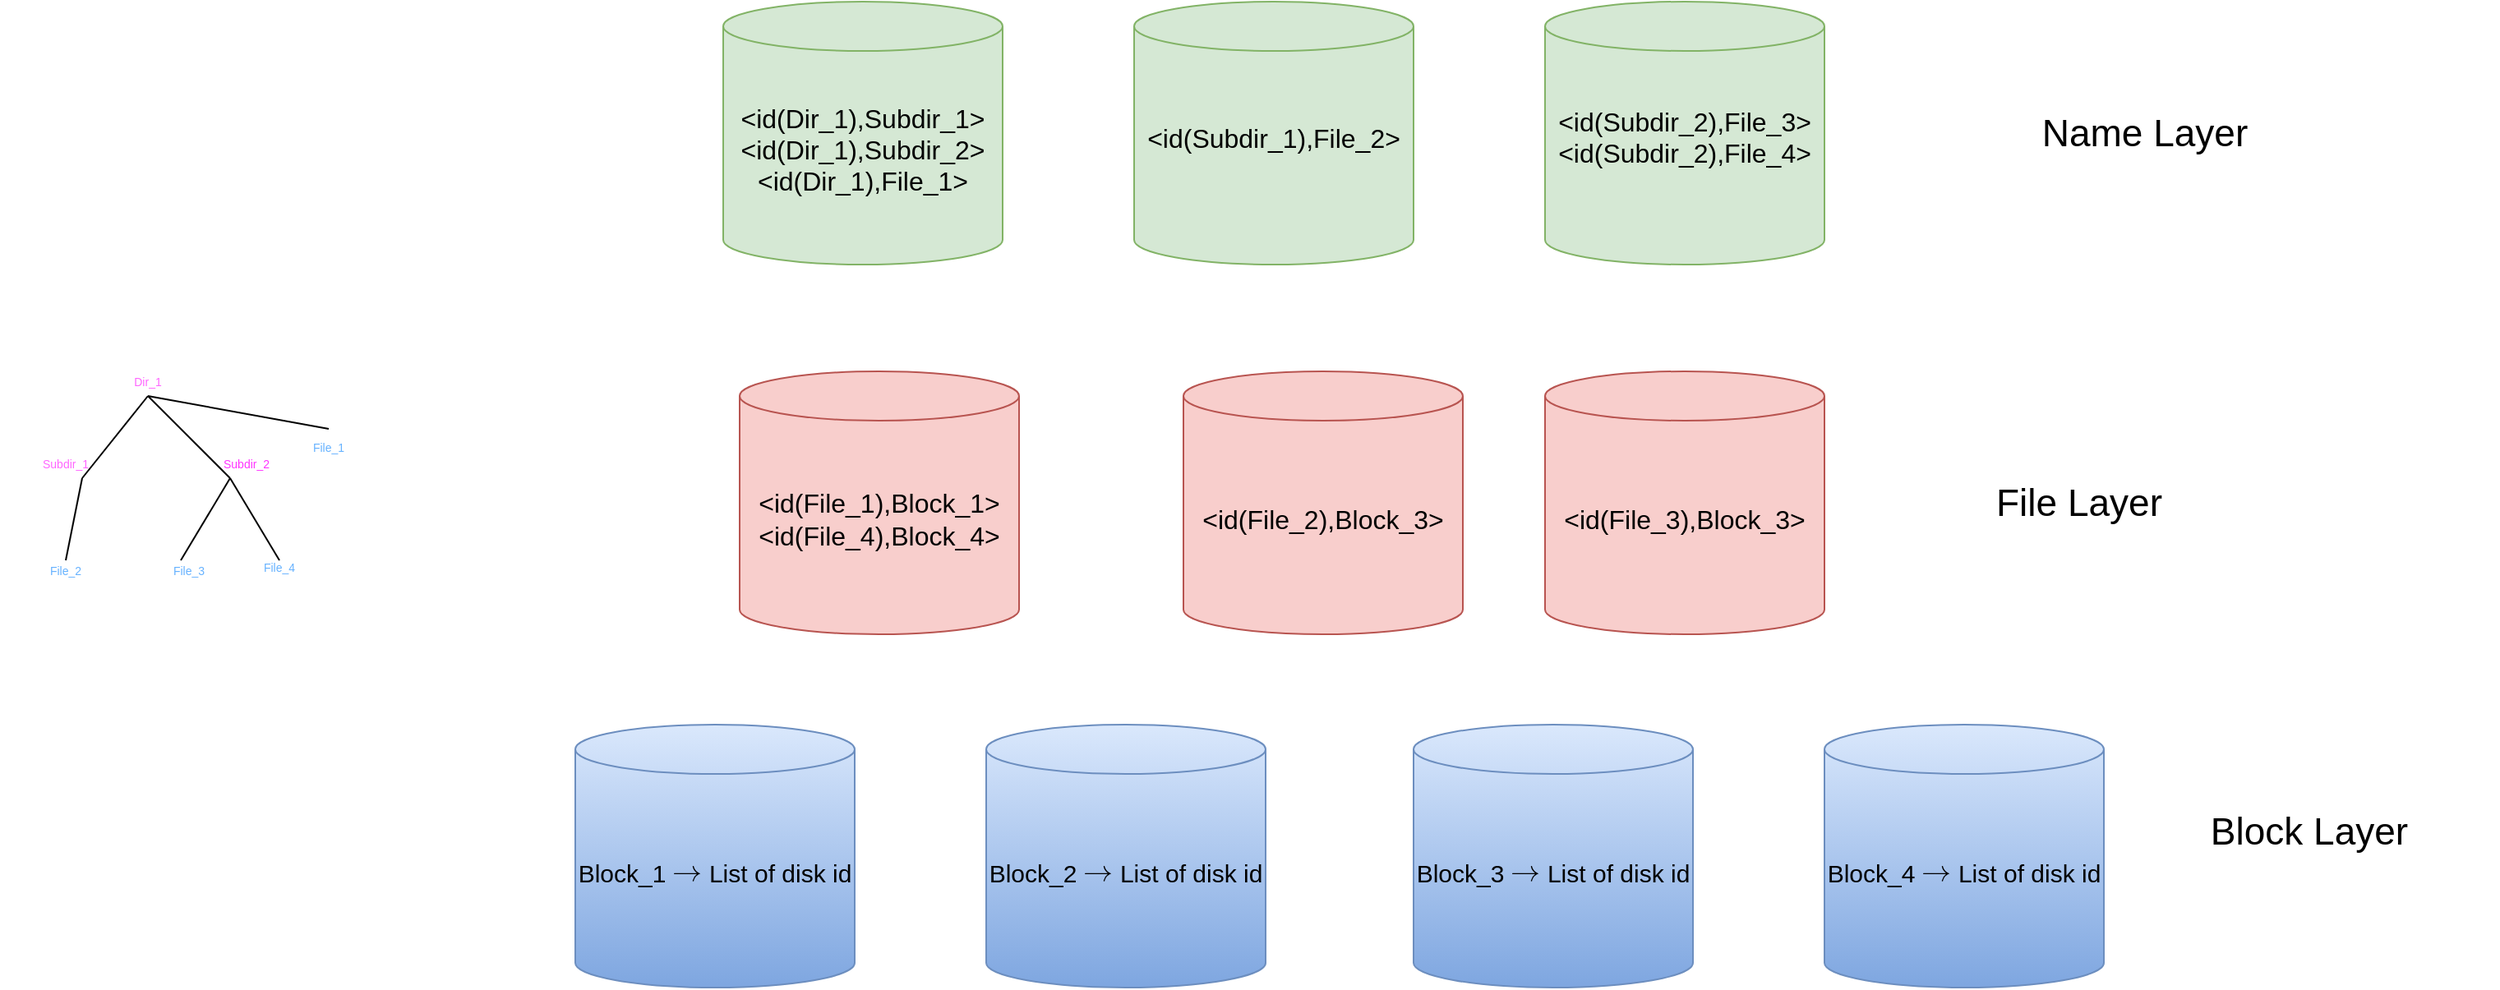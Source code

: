 <mxfile version="24.8.4">
  <diagram name="Page-1" id="uAfEwh5G7NUnD9WMC_jT">
    <mxGraphModel dx="1687" dy="2069" grid="1" gridSize="10" guides="1" tooltips="1" connect="1" arrows="1" fold="1" page="1" pageScale="1" pageWidth="827" pageHeight="1169" math="1" shadow="0">
      <root>
        <mxCell id="0" />
        <mxCell id="1" parent="0" />
        <mxCell id="tFZuy0Ws1lNC_Y-ibc_p-43" value="" style="group" parent="1" vertex="1" connectable="0">
          <mxGeometry x="320" y="50" width="240" height="160" as="geometry" />
        </mxCell>
        <mxCell id="tFZuy0Ws1lNC_Y-ibc_p-1" value="" style="endArrow=none;html=1;rounded=0;movable=0;resizable=0;rotatable=0;deletable=0;editable=0;locked=1;connectable=0;" parent="tFZuy0Ws1lNC_Y-ibc_p-43" edge="1">
          <mxGeometry width="50" height="50" relative="1" as="geometry">
            <mxPoint x="50" y="80" as="sourcePoint" />
            <mxPoint x="90" y="30" as="targetPoint" />
          </mxGeometry>
        </mxCell>
        <mxCell id="tFZuy0Ws1lNC_Y-ibc_p-2" value="" style="endArrow=none;html=1;rounded=0;movable=0;resizable=0;rotatable=0;deletable=0;editable=0;locked=1;connectable=0;" parent="tFZuy0Ws1lNC_Y-ibc_p-43" edge="1">
          <mxGeometry width="50" height="50" relative="1" as="geometry">
            <mxPoint x="90" y="30" as="sourcePoint" />
            <mxPoint x="140" y="80" as="targetPoint" />
          </mxGeometry>
        </mxCell>
        <mxCell id="tFZuy0Ws1lNC_Y-ibc_p-5" value="" style="endArrow=none;html=1;rounded=0;movable=0;resizable=0;rotatable=0;deletable=0;editable=0;locked=1;connectable=0;" parent="tFZuy0Ws1lNC_Y-ibc_p-43" edge="1">
          <mxGeometry width="50" height="50" relative="1" as="geometry">
            <mxPoint x="110" y="130" as="sourcePoint" />
            <mxPoint x="140" y="80" as="targetPoint" />
          </mxGeometry>
        </mxCell>
        <mxCell id="tFZuy0Ws1lNC_Y-ibc_p-6" value="" style="endArrow=none;html=1;rounded=0;movable=0;resizable=0;rotatable=0;deletable=0;editable=0;locked=1;connectable=0;" parent="tFZuy0Ws1lNC_Y-ibc_p-43" edge="1">
          <mxGeometry width="50" height="50" relative="1" as="geometry">
            <mxPoint x="140" y="80" as="sourcePoint" />
            <mxPoint x="170" y="130" as="targetPoint" />
          </mxGeometry>
        </mxCell>
        <mxCell id="tFZuy0Ws1lNC_Y-ibc_p-7" value="" style="endArrow=none;html=1;rounded=0;movable=0;resizable=0;rotatable=0;deletable=0;editable=0;locked=1;connectable=0;" parent="tFZuy0Ws1lNC_Y-ibc_p-43" edge="1">
          <mxGeometry width="50" height="50" relative="1" as="geometry">
            <mxPoint x="40" y="130" as="sourcePoint" />
            <mxPoint x="50" y="80" as="targetPoint" />
          </mxGeometry>
        </mxCell>
        <mxCell id="tFZuy0Ws1lNC_Y-ibc_p-8" value="&lt;font style=&quot;font-size: 7px;&quot;&gt;Dir_1&lt;/font&gt;" style="text;html=1;align=center;verticalAlign=middle;whiteSpace=wrap;rounded=0;fontColor=#FF66FF;" parent="tFZuy0Ws1lNC_Y-ibc_p-43" vertex="1">
          <mxGeometry x="50" width="80" height="40" as="geometry" />
        </mxCell>
        <mxCell id="tFZuy0Ws1lNC_Y-ibc_p-9" value="&lt;font style=&quot;font-size: 7px;&quot;&gt;Subdir_2&lt;/font&gt;" style="text;html=1;align=center;verticalAlign=middle;whiteSpace=wrap;rounded=0;fontColor=#FF33FF;" parent="tFZuy0Ws1lNC_Y-ibc_p-43" vertex="1">
          <mxGeometry x="110" y="50" width="80" height="40" as="geometry" />
        </mxCell>
        <mxCell id="tFZuy0Ws1lNC_Y-ibc_p-10" value="&lt;span style=&quot;font-size: 7px;&quot;&gt;Subdir_1&lt;/span&gt;" style="text;html=1;align=center;verticalAlign=middle;whiteSpace=wrap;rounded=0;fontColor=#FF66FF;" parent="tFZuy0Ws1lNC_Y-ibc_p-43" vertex="1">
          <mxGeometry y="50" width="80" height="40" as="geometry" />
        </mxCell>
        <mxCell id="tFZuy0Ws1lNC_Y-ibc_p-11" value="" style="endArrow=none;html=1;rounded=0;" parent="tFZuy0Ws1lNC_Y-ibc_p-43" edge="1">
          <mxGeometry width="50" height="50" relative="1" as="geometry">
            <mxPoint x="90" y="30" as="sourcePoint" />
            <mxPoint x="200" y="50" as="targetPoint" />
          </mxGeometry>
        </mxCell>
        <mxCell id="tFZuy0Ws1lNC_Y-ibc_p-12" value="&lt;font color=&quot;#66b2ff&quot; style=&quot;font-size: 7px;&quot;&gt;File_1&lt;/font&gt;" style="text;html=1;align=center;verticalAlign=middle;whiteSpace=wrap;rounded=0;" parent="tFZuy0Ws1lNC_Y-ibc_p-43" vertex="1">
          <mxGeometry x="160" y="40" width="80" height="40" as="geometry" />
        </mxCell>
        <mxCell id="tFZuy0Ws1lNC_Y-ibc_p-13" value="&lt;font color=&quot;#66b2ff&quot; style=&quot;font-size: 7px;&quot;&gt;File_2&lt;/font&gt;" style="text;html=1;align=center;verticalAlign=middle;whiteSpace=wrap;rounded=0;" parent="tFZuy0Ws1lNC_Y-ibc_p-43" vertex="1">
          <mxGeometry y="115" width="80" height="40" as="geometry" />
        </mxCell>
        <mxCell id="tFZuy0Ws1lNC_Y-ibc_p-14" value="&lt;font color=&quot;#66b2ff&quot; style=&quot;font-size: 7px;&quot;&gt;File_3&lt;/font&gt;" style="text;html=1;align=center;verticalAlign=middle;whiteSpace=wrap;rounded=0;" parent="tFZuy0Ws1lNC_Y-ibc_p-43" vertex="1">
          <mxGeometry x="70" y="110" width="90" height="50" as="geometry" />
        </mxCell>
        <mxCell id="tFZuy0Ws1lNC_Y-ibc_p-15" value="&lt;font color=&quot;#66b2ff&quot; style=&quot;font-size: 7px;&quot;&gt;File_4&lt;/font&gt;&lt;div&gt;&lt;font style=&quot;font-size: 7px;&quot;&gt;&lt;br&gt;&lt;/font&gt;&lt;/div&gt;" style="text;html=1;align=center;verticalAlign=middle;whiteSpace=wrap;rounded=0;" parent="tFZuy0Ws1lNC_Y-ibc_p-43" vertex="1">
          <mxGeometry x="140" y="125" width="60" height="30" as="geometry" />
        </mxCell>
        <mxCell id="tFZuy0Ws1lNC_Y-ibc_p-16" value="" style="shape=cylinder3;whiteSpace=wrap;html=1;boundedLbl=1;backgroundOutline=1;size=15;fillColor=#d5e8d4;strokeColor=#82b366;movable=1;resizable=1;rotatable=1;deletable=1;editable=1;locked=0;connectable=1;" parent="1" vertex="1">
          <mxGeometry x="760" y="-160" width="170" height="160" as="geometry" />
        </mxCell>
        <mxCell id="tFZuy0Ws1lNC_Y-ibc_p-18" value="&lt;span style=&quot;font-size: 16px;&quot;&gt;&amp;lt;id(Dir_1),Subdir_1&amp;gt;&lt;/span&gt;&lt;div&gt;&lt;span style=&quot;font-size: 16px;&quot;&gt;&amp;lt;id(Dir_1),Subdir_2&amp;gt;&lt;/span&gt;&lt;/div&gt;&lt;div&gt;&lt;span style=&quot;font-size: 16px;&quot;&gt;&amp;lt;id(Dir_1),File_1&amp;gt;&lt;/span&gt;&lt;/div&gt;" style="text;html=1;align=center;verticalAlign=middle;whiteSpace=wrap;rounded=0;movable=1;resizable=1;rotatable=1;deletable=1;editable=1;locked=0;connectable=1;" parent="1" vertex="1">
          <mxGeometry x="760" y="-120" width="170" height="100" as="geometry" />
        </mxCell>
        <mxCell id="tFZuy0Ws1lNC_Y-ibc_p-19" value="" style="shape=cylinder3;whiteSpace=wrap;html=1;boundedLbl=1;backgroundOutline=1;size=15;fillColor=#d5e8d4;strokeColor=#82b366;movable=1;resizable=1;rotatable=1;deletable=1;editable=1;locked=0;connectable=1;" parent="1" vertex="1">
          <mxGeometry x="1010" y="-160" width="170" height="160" as="geometry" />
        </mxCell>
        <mxCell id="tFZuy0Ws1lNC_Y-ibc_p-20" value="&lt;span style=&quot;font-size: 16px;&quot;&gt;&amp;lt;id(Subdir_1),File_2&amp;gt;&lt;/span&gt;&lt;div&gt;&lt;br&gt;&lt;/div&gt;" style="text;html=1;align=center;verticalAlign=middle;whiteSpace=wrap;rounded=0;movable=1;resizable=1;rotatable=1;deletable=1;editable=1;locked=0;connectable=1;" parent="1" vertex="1">
          <mxGeometry x="1010" y="-120" width="170" height="100" as="geometry" />
        </mxCell>
        <mxCell id="tFZuy0Ws1lNC_Y-ibc_p-21" value="" style="shape=cylinder3;whiteSpace=wrap;html=1;boundedLbl=1;backgroundOutline=1;size=15;fillColor=#d5e8d4;strokeColor=#82b366;movable=1;resizable=1;rotatable=1;deletable=1;editable=1;locked=0;connectable=1;" parent="1" vertex="1">
          <mxGeometry x="1260" y="-160" width="170" height="160" as="geometry" />
        </mxCell>
        <mxCell id="tFZuy0Ws1lNC_Y-ibc_p-22" value="&lt;span style=&quot;font-size: 16px;&quot;&gt;&amp;lt;id(Subdir_2),File_3&amp;gt;&lt;/span&gt;&lt;div&gt;&lt;span style=&quot;font-size: 16px;&quot;&gt;&amp;lt;id(Subdir_2),File_4&amp;gt;&lt;/span&gt;&lt;/div&gt;&lt;div&gt;&lt;br&gt;&lt;/div&gt;" style="text;html=1;align=center;verticalAlign=middle;whiteSpace=wrap;rounded=0;movable=1;resizable=1;rotatable=1;deletable=1;editable=1;locked=0;connectable=1;" parent="1" vertex="1">
          <mxGeometry x="1260" y="-120" width="170" height="100" as="geometry" />
        </mxCell>
        <mxCell id="tFZuy0Ws1lNC_Y-ibc_p-25" value="" style="shape=cylinder3;whiteSpace=wrap;html=1;boundedLbl=1;backgroundOutline=1;size=15;fillColor=#f8cecc;strokeColor=#b85450;movable=1;resizable=1;rotatable=1;deletable=1;editable=1;locked=0;connectable=1;" parent="1" vertex="1">
          <mxGeometry x="1040" y="65" width="170" height="160" as="geometry" />
        </mxCell>
        <mxCell id="tFZuy0Ws1lNC_Y-ibc_p-26" value="&lt;span style=&quot;font-size: 16px;&quot;&gt;&amp;lt;id(File_2),Block_3&amp;gt;&lt;/span&gt;" style="text;html=1;align=center;verticalAlign=middle;whiteSpace=wrap;rounded=0;movable=1;resizable=1;rotatable=1;deletable=1;editable=1;locked=0;connectable=1;" parent="1" vertex="1">
          <mxGeometry x="1040" y="105" width="170" height="100" as="geometry" />
        </mxCell>
        <mxCell id="tFZuy0Ws1lNC_Y-ibc_p-27" value="" style="shape=cylinder3;whiteSpace=wrap;html=1;boundedLbl=1;backgroundOutline=1;size=15;fillColor=#dae8fc;strokeColor=#6c8ebf;gradientColor=#7ea6e0;movable=1;resizable=1;rotatable=1;deletable=1;editable=1;locked=0;connectable=1;" parent="1" vertex="1">
          <mxGeometry x="670" y="280" width="170" height="160" as="geometry" />
        </mxCell>
        <mxCell id="tFZuy0Ws1lNC_Y-ibc_p-29" value="" style="shape=cylinder3;whiteSpace=wrap;html=1;boundedLbl=1;backgroundOutline=1;size=15;fillColor=#dae8fc;strokeColor=#6c8ebf;gradientColor=#7ea6e0;movable=1;resizable=1;rotatable=1;deletable=1;editable=1;locked=0;connectable=1;" parent="1" vertex="1">
          <mxGeometry x="920" y="280" width="170" height="160" as="geometry" />
        </mxCell>
        <mxCell id="tFZuy0Ws1lNC_Y-ibc_p-31" value="" style="shape=cylinder3;whiteSpace=wrap;html=1;boundedLbl=1;backgroundOutline=1;size=15;fillColor=#dae8fc;strokeColor=#6c8ebf;gradientColor=#7ea6e0;movable=1;resizable=1;rotatable=1;deletable=1;editable=1;locked=0;connectable=1;" parent="1" vertex="1">
          <mxGeometry x="1180" y="280" width="170" height="160" as="geometry" />
        </mxCell>
        <mxCell id="tFZuy0Ws1lNC_Y-ibc_p-33" value="" style="shape=cylinder3;whiteSpace=wrap;html=1;boundedLbl=1;backgroundOutline=1;size=15;fillColor=#dae8fc;strokeColor=#6c8ebf;gradientColor=#7ea6e0;movable=1;resizable=1;rotatable=1;deletable=1;editable=1;locked=0;connectable=1;" parent="1" vertex="1">
          <mxGeometry x="1430" y="280" width="170" height="160" as="geometry" />
        </mxCell>
        <mxCell id="tFZuy0Ws1lNC_Y-ibc_p-35" value="&lt;span style=&quot;font-size: 15px;&quot;&gt;Block_1 &lt;svg style=&quot;vertical-align: -0.025ex;&quot; xmlns:xlink=&quot;http://www.w3.org/1999/xlink&quot; viewBox=&quot;0 -511 1000 522&quot; role=&quot;img&quot; height=&quot;1.181ex&quot; width=&quot;2.262ex&quot; xmlns=&quot;http://www.w3.org/2000/svg&quot;&gt;&lt;defs&gt;&lt;path d=&quot;M56 237T56 250T70 270H835Q719 357 692 493Q692 494 692 496T691 499Q691 511 708 511H711Q720 511 723 510T729 506T732 497T735 481T743 456Q765 389 816 336T935 261Q944 258 944 250Q944 244 939 241T915 231T877 212Q836 186 806 152T761 85T740 35T732 4Q730 -6 727 -8T711 -11Q691 -11 691 0Q691 7 696 25Q728 151 835 230H70Q56 237 56 250Z&quot; id=&quot;MJX-5-TEX-N-2192&quot;&gt;&lt;/path&gt;&lt;/defs&gt;&lt;g transform=&quot;scale(1,-1)&quot; stroke-width=&quot;0&quot; fill=&quot;currentColor&quot; stroke=&quot;currentColor&quot;&gt;&lt;g data-mml-node=&quot;math&quot;&gt;&lt;g data-mml-node=&quot;mo&quot;&gt;&lt;use xlink:href=&quot;#MJX-5-TEX-N-2192&quot; data-c=&quot;2192&quot;&gt;&lt;/use&gt;&lt;/g&gt;&lt;/g&gt;&lt;/g&gt;&lt;/svg&gt; List of disk id&lt;/span&gt;" style="text;html=1;align=center;verticalAlign=middle;whiteSpace=wrap;rounded=0;movable=1;resizable=1;rotatable=1;deletable=1;editable=1;locked=0;connectable=1;" parent="1" vertex="1">
          <mxGeometry x="670" y="320" width="170" height="100" as="geometry" />
        </mxCell>
        <mxCell id="tFZuy0Ws1lNC_Y-ibc_p-36" value="&lt;span style=&quot;font-size: 15px;&quot;&gt;Block_2&amp;nbsp;&lt;svg style=&quot;vertical-align: -0.025ex;&quot; xmlns:xlink=&quot;http://www.w3.org/1999/xlink&quot; viewBox=&quot;0 -511 1000 522&quot; role=&quot;img&quot; height=&quot;1.181ex&quot; width=&quot;2.262ex&quot; xmlns=&quot;http://www.w3.org/2000/svg&quot;&gt;&lt;defs&gt;&lt;path d=&quot;M56 237T56 250T70 270H835Q719 357 692 493Q692 494 692 496T691 499Q691 511 708 511H711Q720 511 723 510T729 506T732 497T735 481T743 456Q765 389 816 336T935 261Q944 258 944 250Q944 244 939 241T915 231T877 212Q836 186 806 152T761 85T740 35T732 4Q730 -6 727 -8T711 -11Q691 -11 691 0Q691 7 696 25Q728 151 835 230H70Q56 237 56 250Z&quot; id=&quot;MJX-5-TEX-N-2192&quot;&gt;&lt;/path&gt;&lt;/defs&gt;&lt;g transform=&quot;scale(1,-1)&quot; stroke-width=&quot;0&quot; fill=&quot;currentColor&quot; stroke=&quot;currentColor&quot;&gt;&lt;g data-mml-node=&quot;math&quot;&gt;&lt;g data-mml-node=&quot;mo&quot;&gt;&lt;use xlink:href=&quot;#MJX-5-TEX-N-2192&quot; data-c=&quot;2192&quot;&gt;&lt;/use&gt;&lt;/g&gt;&lt;/g&gt;&lt;/g&gt;&lt;/svg&gt; List of disk id&lt;/span&gt;" style="text;html=1;align=center;verticalAlign=middle;whiteSpace=wrap;rounded=0;movable=1;resizable=1;rotatable=1;deletable=1;editable=1;locked=0;connectable=1;" parent="1" vertex="1">
          <mxGeometry x="920" y="320" width="170" height="100" as="geometry" />
        </mxCell>
        <mxCell id="tFZuy0Ws1lNC_Y-ibc_p-37" value="&lt;span style=&quot;font-size: 15px;&quot;&gt;Block_3&amp;nbsp;&lt;svg style=&quot;vertical-align: -0.025ex;&quot; xmlns:xlink=&quot;http://www.w3.org/1999/xlink&quot; viewBox=&quot;0 -511 1000 522&quot; role=&quot;img&quot; height=&quot;1.181ex&quot; width=&quot;2.262ex&quot; xmlns=&quot;http://www.w3.org/2000/svg&quot;&gt;&lt;defs&gt;&lt;path d=&quot;M56 237T56 250T70 270H835Q719 357 692 493Q692 494 692 496T691 499Q691 511 708 511H711Q720 511 723 510T729 506T732 497T735 481T743 456Q765 389 816 336T935 261Q944 258 944 250Q944 244 939 241T915 231T877 212Q836 186 806 152T761 85T740 35T732 4Q730 -6 727 -8T711 -11Q691 -11 691 0Q691 7 696 25Q728 151 835 230H70Q56 237 56 250Z&quot; id=&quot;MJX-5-TEX-N-2192&quot;&gt;&lt;/path&gt;&lt;/defs&gt;&lt;g transform=&quot;scale(1,-1)&quot; stroke-width=&quot;0&quot; fill=&quot;currentColor&quot; stroke=&quot;currentColor&quot;&gt;&lt;g data-mml-node=&quot;math&quot;&gt;&lt;g data-mml-node=&quot;mo&quot;&gt;&lt;use xlink:href=&quot;#MJX-5-TEX-N-2192&quot; data-c=&quot;2192&quot;&gt;&lt;/use&gt;&lt;/g&gt;&lt;/g&gt;&lt;/g&gt;&lt;/svg&gt; List of disk id&lt;/span&gt;" style="text;html=1;align=center;verticalAlign=middle;whiteSpace=wrap;rounded=0;movable=1;resizable=1;rotatable=1;deletable=1;editable=1;locked=0;connectable=1;" parent="1" vertex="1">
          <mxGeometry x="1180" y="320" width="170" height="100" as="geometry" />
        </mxCell>
        <mxCell id="tFZuy0Ws1lNC_Y-ibc_p-38" value="&lt;span style=&quot;font-size: 15px;&quot;&gt;Block_4&amp;nbsp;&lt;svg style=&quot;vertical-align: -0.025ex;&quot; xmlns:xlink=&quot;http://www.w3.org/1999/xlink&quot; viewBox=&quot;0 -511 1000 522&quot; role=&quot;img&quot; height=&quot;1.181ex&quot; width=&quot;2.262ex&quot; xmlns=&quot;http://www.w3.org/2000/svg&quot;&gt;&lt;defs&gt;&lt;path d=&quot;M56 237T56 250T70 270H835Q719 357 692 493Q692 494 692 496T691 499Q691 511 708 511H711Q720 511 723 510T729 506T732 497T735 481T743 456Q765 389 816 336T935 261Q944 258 944 250Q944 244 939 241T915 231T877 212Q836 186 806 152T761 85T740 35T732 4Q730 -6 727 -8T711 -11Q691 -11 691 0Q691 7 696 25Q728 151 835 230H70Q56 237 56 250Z&quot; id=&quot;MJX-5-TEX-N-2192&quot;&gt;&lt;/path&gt;&lt;/defs&gt;&lt;g transform=&quot;scale(1,-1)&quot; stroke-width=&quot;0&quot; fill=&quot;currentColor&quot; stroke=&quot;currentColor&quot;&gt;&lt;g data-mml-node=&quot;math&quot;&gt;&lt;g data-mml-node=&quot;mo&quot;&gt;&lt;use xlink:href=&quot;#MJX-5-TEX-N-2192&quot; data-c=&quot;2192&quot;&gt;&lt;/use&gt;&lt;/g&gt;&lt;/g&gt;&lt;/g&gt;&lt;/svg&gt; List of disk id&lt;/span&gt;" style="text;html=1;align=center;verticalAlign=middle;whiteSpace=wrap;rounded=0;movable=1;resizable=1;rotatable=1;deletable=1;editable=1;locked=0;connectable=1;" parent="1" vertex="1">
          <mxGeometry x="1430" y="320" width="170" height="100" as="geometry" />
        </mxCell>
        <mxCell id="tFZuy0Ws1lNC_Y-ibc_p-39" value="&lt;font style=&quot;font-size: 23px;&quot;&gt;Name Layer&lt;/font&gt;" style="text;html=1;align=center;verticalAlign=middle;whiteSpace=wrap;rounded=0;movable=1;resizable=1;rotatable=1;deletable=1;editable=1;locked=0;connectable=1;" parent="1" vertex="1">
          <mxGeometry x="1510" y="-95" width="230" height="30" as="geometry" />
        </mxCell>
        <mxCell id="tFZuy0Ws1lNC_Y-ibc_p-40" value="&lt;font style=&quot;font-size: 23px;&quot;&gt;File Layer&lt;/font&gt;" style="text;html=1;align=center;verticalAlign=middle;whiteSpace=wrap;rounded=0;movable=1;resizable=1;rotatable=1;deletable=1;editable=1;locked=0;connectable=1;" parent="1" vertex="1">
          <mxGeometry x="1470" y="130" width="230" height="30" as="geometry" />
        </mxCell>
        <mxCell id="tFZuy0Ws1lNC_Y-ibc_p-41" value="&lt;font style=&quot;font-size: 23px;&quot;&gt;Block Layer&lt;/font&gt;" style="text;html=1;align=center;verticalAlign=middle;whiteSpace=wrap;rounded=0;movable=1;resizable=1;rotatable=1;deletable=1;editable=1;locked=0;connectable=1;" parent="1" vertex="1">
          <mxGeometry x="1610" y="330" width="230" height="30" as="geometry" />
        </mxCell>
        <mxCell id="0W-ZRbFu1LTmzPLwNnfo-2" value="" style="group" vertex="1" connectable="0" parent="1">
          <mxGeometry x="770" y="65" width="170" height="160" as="geometry" />
        </mxCell>
        <mxCell id="tFZuy0Ws1lNC_Y-ibc_p-23" value="" style="shape=cylinder3;whiteSpace=wrap;html=1;boundedLbl=1;backgroundOutline=1;size=15;fillColor=#f8cecc;strokeColor=#b85450;movable=1;resizable=1;rotatable=1;deletable=1;editable=1;locked=0;connectable=1;" parent="0W-ZRbFu1LTmzPLwNnfo-2" vertex="1">
          <mxGeometry width="170" height="160" as="geometry" />
        </mxCell>
        <mxCell id="tFZuy0Ws1lNC_Y-ibc_p-24" value="&lt;span style=&quot;font-size: 16px;&quot;&gt;&amp;lt;id(File_1),Block_1&amp;gt;&lt;/span&gt;&lt;div&gt;&lt;span style=&quot;font-size: 16px;&quot;&gt;&amp;lt;id(File_4),Block_4&amp;gt;&lt;/span&gt;&lt;/div&gt;" style="text;html=1;align=center;verticalAlign=middle;whiteSpace=wrap;rounded=0;movable=1;resizable=1;rotatable=1;deletable=1;editable=1;locked=0;connectable=1;" parent="0W-ZRbFu1LTmzPLwNnfo-2" vertex="1">
          <mxGeometry y="40" width="170" height="100" as="geometry" />
        </mxCell>
        <mxCell id="0W-ZRbFu1LTmzPLwNnfo-3" value="" style="shape=cylinder3;whiteSpace=wrap;html=1;boundedLbl=1;backgroundOutline=1;size=15;fillColor=#f8cecc;strokeColor=#b85450;movable=1;resizable=1;rotatable=1;deletable=1;editable=1;locked=0;connectable=1;" vertex="1" parent="1">
          <mxGeometry x="1260" y="65" width="170" height="160" as="geometry" />
        </mxCell>
        <mxCell id="0W-ZRbFu1LTmzPLwNnfo-4" value="" style="text;whiteSpace=wrap;html=1;" vertex="1" parent="1">
          <mxGeometry x="1300" y="160" width="60" height="50" as="geometry" />
        </mxCell>
        <mxCell id="0W-ZRbFu1LTmzPLwNnfo-5" value="&lt;span style=&quot;font-size: 16px;&quot;&gt;&amp;lt;id(File_3),Block_3&amp;gt;&lt;/span&gt;" style="text;html=1;align=center;verticalAlign=middle;whiteSpace=wrap;rounded=0;movable=1;resizable=1;rotatable=1;deletable=1;editable=1;locked=0;connectable=1;" vertex="1" parent="1">
          <mxGeometry x="1260" y="105" width="170" height="100" as="geometry" />
        </mxCell>
      </root>
    </mxGraphModel>
  </diagram>
</mxfile>

